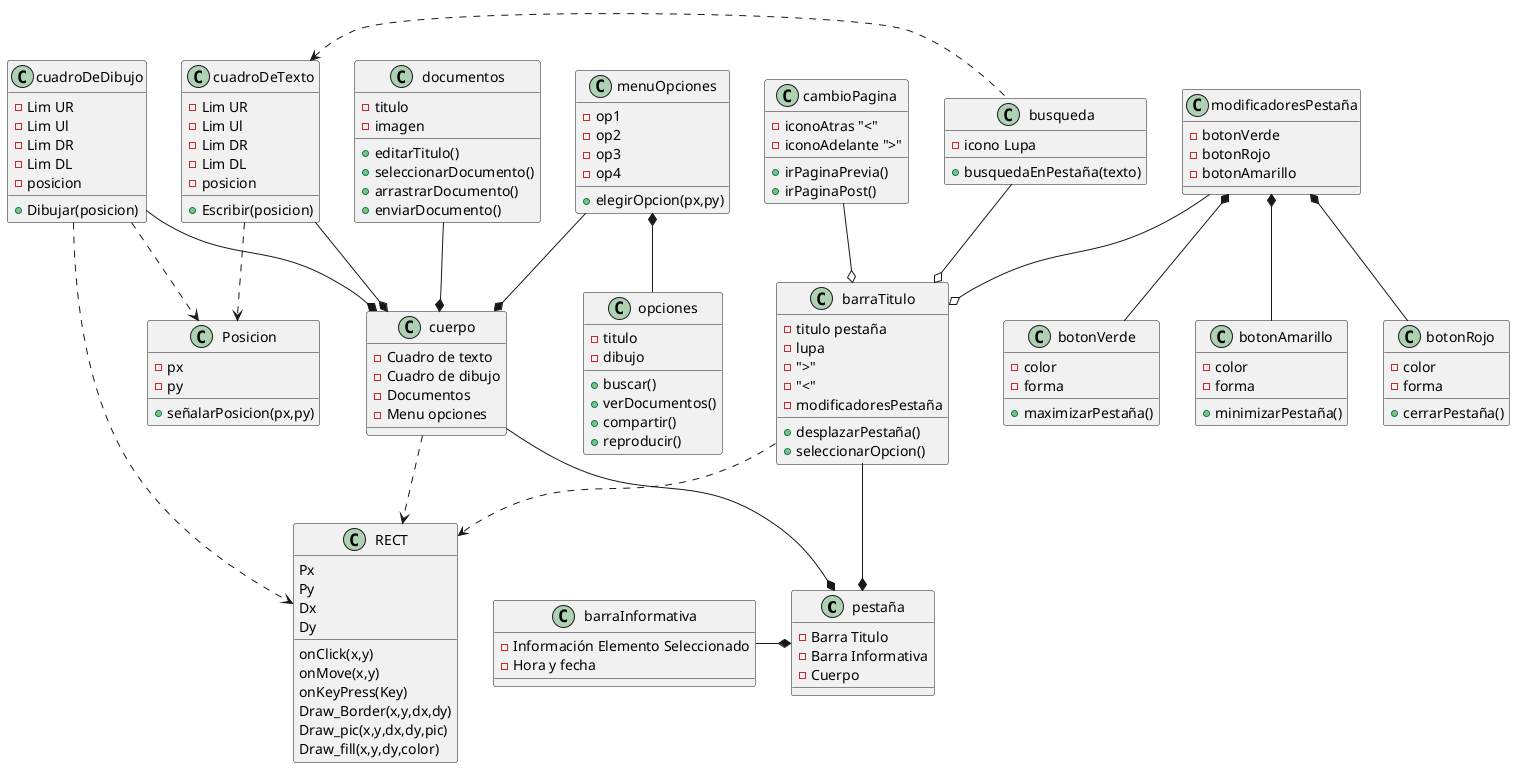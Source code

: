 @startuml
'https://plantuml.com/sequence-diagram

class pestaña {
-Barra Titulo
-Barra Informativa
-Cuerpo

}

class RECT{
Px
Py
Dx
Dy
onClick(x,y)
onMove(x,y)
onKeyPress(Key)
Draw_Border(x,y,dx,dy)
Draw_pic(x,y,dx,dy,pic)
Draw_fill(x,y,dy,color)
}


class barraTitulo {
-titulo pestaña
-lupa
- ">"
-"<"
-modificadoresPestaña
+desplazarPestaña()
+seleccionarOpcion()
}
barraTitulo..>RECT
barraTitulo--* pestaña

class botonVerde {
-color
-forma
+maximizarPestaña()
}

class botonAmarillo {
-color
-forma
+minimizarPestaña()
}

class botonRojo {
-color
-forma
+cerrarPestaña()
}



class modificadoresPestaña{
-botonVerde
-botonRojo
-botonAmarillo
}


modificadoresPestaña *-- botonRojo
modificadoresPestaña *-- botonAmarillo
modificadoresPestaña *-- botonVerde
modificadoresPestaña --o barraTitulo

class cuadroDeTexto {
-Lim UR
-Lim Ul
-Lim DR
-Lim DL
-posicion
+Escribir(posicion)
}
cuadroDeTexto --* cuerpo

class Posicion {
-px
-py
+señalarPosicion(px,py)
}


class menuOpciones {
-op1
-op2
-op3
-op4
+elegirOpcion(px,py)
}
menuOpciones --* cuerpo

class opciones {
-titulo
-dibujo
+buscar()
+verDocumentos()
+compartir()
+reproducir()
}
menuOpciones *-- opciones



cuadroDeTexto ..>Posicion

class documentos{
-titulo
-imagen
+editarTitulo()
+seleccionarDocumento()
+arrastrarDocumento()
+enviarDocumento()
}

class barraInformativa {
-Información Elemento Seleccionado
-Hora y fecha
}
 barraInformativa -* pestaña


class busqueda {
-icono Lupa
+busquedaEnPestaña(texto)
}
busqueda --o barraTitulo
cuadroDeTexto <.busqueda

class cambioPagina {
-iconoAtras "<"
-iconoAdelante ">"
+irPaginaPrevia()
+irPaginaPost()
}

cambioPagina --o barraTitulo

class cuerpo {
-Cuadro de texto
-Cuadro de dibujo
-Documentos
-Menu opciones
}
documentos --* cuerpo
cuerpo --* pestaña
cuerpo ..> RECT

class cuadroDeDibujo {
-Lim UR
-Lim Ul
-Lim DR
-Lim DL
-posicion
+Dibujar(posicion)
}
cuadroDeDibujo ..> RECT
cuadroDeDibujo --* cuerpo
cuadroDeDibujo ..> Posicion
@enduml